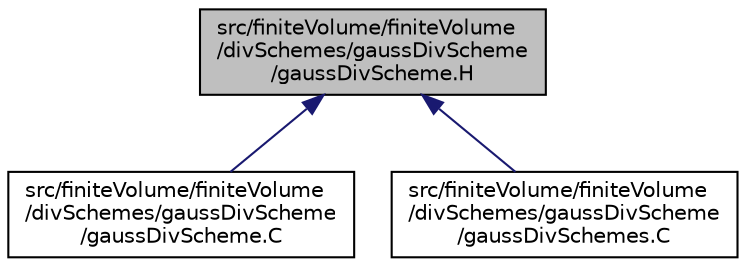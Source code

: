 digraph "src/finiteVolume/finiteVolume/divSchemes/gaussDivScheme/gaussDivScheme.H"
{
  bgcolor="transparent";
  edge [fontname="Helvetica",fontsize="10",labelfontname="Helvetica",labelfontsize="10"];
  node [fontname="Helvetica",fontsize="10",shape=record];
  Node1 [label="src/finiteVolume/finiteVolume\l/divSchemes/gaussDivScheme\l/gaussDivScheme.H",height=0.2,width=0.4,color="black", fillcolor="grey75", style="filled", fontcolor="black"];
  Node1 -> Node2 [dir="back",color="midnightblue",fontsize="10",style="solid",fontname="Helvetica"];
  Node2 [label="src/finiteVolume/finiteVolume\l/divSchemes/gaussDivScheme\l/gaussDivScheme.C",height=0.2,width=0.4,color="black",URL="$a05820.html"];
  Node1 -> Node3 [dir="back",color="midnightblue",fontsize="10",style="solid",fontname="Helvetica"];
  Node3 [label="src/finiteVolume/finiteVolume\l/divSchemes/gaussDivScheme\l/gaussDivSchemes.C",height=0.2,width=0.4,color="black",URL="$a05822.html"];
}
